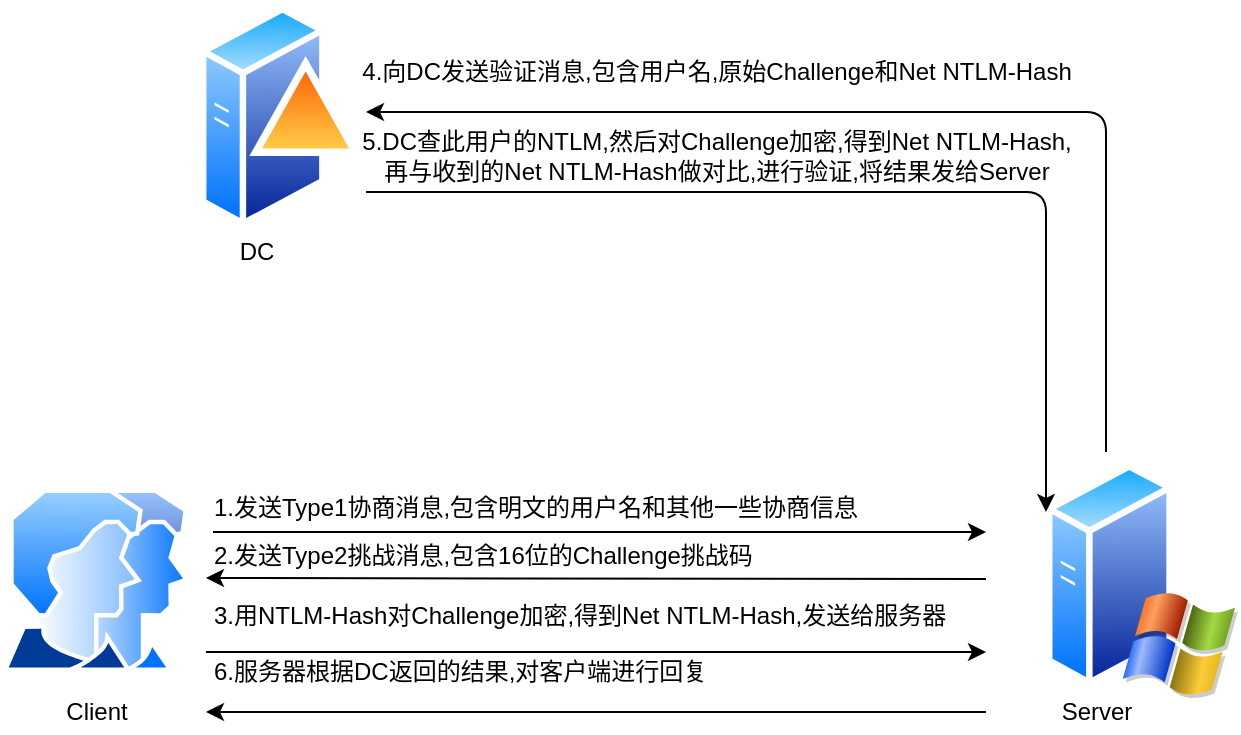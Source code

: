 <mxfile version="13.0.3" type="device"><diagram id="vSAnCLlnnA4Ig6w-tTLH" name="第 1 页"><mxGraphModel dx="1086" dy="1975" grid="1" gridSize="10" guides="1" tooltips="1" connect="1" arrows="1" fold="1" page="1" pageScale="1" pageWidth="827" pageHeight="1169" math="0" shadow="0"><root><mxCell id="0"/><mxCell id="1" parent="0"/><mxCell id="TybMKcS1hFFdlkQ_7YXo-3" value="" style="aspect=fixed;perimeter=ellipsePerimeter;html=1;align=center;shadow=0;dashed=0;spacingTop=3;image;image=img/lib/active_directory/windows_server_2.svg;" parent="1" vertex="1"><mxGeometry x="600" y="124.17" width="96" height="120" as="geometry"/></mxCell><mxCell id="TybMKcS1hFFdlkQ_7YXo-6" value="" style="aspect=fixed;perimeter=ellipsePerimeter;html=1;align=center;shadow=0;dashed=0;spacingTop=3;image;image=img/lib/active_directory/user_accounts.svg;" parent="1" vertex="1"><mxGeometry x="77.74" y="138.33" width="94.51" height="91.67" as="geometry"/></mxCell><mxCell id="TybMKcS1hFFdlkQ_7YXo-7" value="Client" style="text;html=1;align=center;verticalAlign=middle;resizable=0;points=[];autosize=1;" parent="1" vertex="1"><mxGeometry x="100" y="240" width="50" height="20" as="geometry"/></mxCell><mxCell id="TybMKcS1hFFdlkQ_7YXo-8" value="Server" style="text;html=1;align=center;verticalAlign=middle;resizable=0;points=[];autosize=1;" parent="1" vertex="1"><mxGeometry x="600" y="240" width="50" height="20" as="geometry"/></mxCell><mxCell id="TybMKcS1hFFdlkQ_7YXo-9" value="" style="endArrow=classic;html=1;" parent="1" edge="1"><mxGeometry width="50" height="50" relative="1" as="geometry"><mxPoint x="183.5" y="160" as="sourcePoint"/><mxPoint x="570" y="160" as="targetPoint"/></mxGeometry></mxCell><mxCell id="TybMKcS1hFFdlkQ_7YXo-10" value="" style="endArrow=classic;html=1;" parent="1" edge="1"><mxGeometry width="50" height="50" relative="1" as="geometry"><mxPoint x="570" y="183.5" as="sourcePoint"/><mxPoint x="180" y="183" as="targetPoint"/></mxGeometry></mxCell><mxCell id="TybMKcS1hFFdlkQ_7YXo-11" value="" style="endArrow=classic;html=1;" parent="1" edge="1"><mxGeometry width="50" height="50" relative="1" as="geometry"><mxPoint x="180" y="220" as="sourcePoint"/><mxPoint x="570" y="220" as="targetPoint"/></mxGeometry></mxCell><mxCell id="TybMKcS1hFFdlkQ_7YXo-12" value="" style="endArrow=classic;html=1;" parent="1" edge="1"><mxGeometry width="50" height="50" relative="1" as="geometry"><mxPoint x="570" y="250" as="sourcePoint"/><mxPoint x="180" y="250" as="targetPoint"/></mxGeometry></mxCell><mxCell id="TybMKcS1hFFdlkQ_7YXo-13" value="1.发送Type1协商消息,包含明文的用户名和其他一些协商信息" style="text;html=1;align=left;verticalAlign=middle;resizable=0;points=[];autosize=1;" parent="1" vertex="1"><mxGeometry x="182" y="138" width="340" height="20" as="geometry"/></mxCell><mxCell id="TybMKcS1hFFdlkQ_7YXo-14" value="2.发送Type2挑战消息,包含16位的Challenge挑战码" style="text;html=1;align=left;verticalAlign=middle;resizable=0;points=[];autosize=1;" parent="1" vertex="1"><mxGeometry x="182" y="162" width="280" height="20" as="geometry"/></mxCell><mxCell id="TybMKcS1hFFdlkQ_7YXo-15" value="3.用NTLM-Hash对Challenge加密,得到Net NTLM-Hash,发送给服务器" style="text;html=1;align=left;verticalAlign=middle;resizable=0;points=[];autosize=1;" parent="1" vertex="1"><mxGeometry x="182" y="192" width="380" height="20" as="geometry"/></mxCell><mxCell id="TybMKcS1hFFdlkQ_7YXo-17" value="6.服务器根据DC返回的结果,对客户端进行回复" style="text;html=1;align=left;verticalAlign=middle;resizable=0;points=[];autosize=1;" parent="1" vertex="1"><mxGeometry x="182" y="220" width="260" height="20" as="geometry"/></mxCell><mxCell id="LSIMeUabdG1vit-k1CEk-1" value="" style="aspect=fixed;perimeter=ellipsePerimeter;html=1;align=center;shadow=0;dashed=0;spacingTop=3;image;image=img/lib/active_directory/domain_controller.svg;" parent="1" vertex="1"><mxGeometry x="177" y="-105.71" width="81" height="115.71" as="geometry"/></mxCell><mxCell id="LSIMeUabdG1vit-k1CEk-4" value="" style="endArrow=classic;html=1;" parent="1" edge="1"><mxGeometry width="50" height="50" relative="1" as="geometry"><mxPoint x="630" y="120" as="sourcePoint"/><mxPoint x="260" y="-50" as="targetPoint"/><Array as="points"><mxPoint x="630" y="-50"/></Array></mxGeometry></mxCell><mxCell id="LSIMeUabdG1vit-k1CEk-5" value="" style="endArrow=classic;html=1;" parent="1" edge="1"><mxGeometry width="50" height="50" relative="1" as="geometry"><mxPoint x="260" y="-10" as="sourcePoint"/><mxPoint x="600" y="150" as="targetPoint"/><Array as="points"><mxPoint x="600" y="-10"/></Array></mxGeometry></mxCell><mxCell id="LSIMeUabdG1vit-k1CEk-6" value="4.向DC发送验证消息,包含用户名,原始Challenge和Net NTLM-Hash" style="text;html=1;align=center;verticalAlign=middle;resizable=0;points=[];autosize=1;rotation=0;" parent="1" vertex="1"><mxGeometry x="250" y="-80" width="370" height="20" as="geometry"/></mxCell><mxCell id="LSIMeUabdG1vit-k1CEk-8" value="5.DC查此用户的NTLM,然后对Challenge加密,得到Net NTLM-Hash,&lt;br&gt;再与收到的Net NTLM-Hash做对比,进行验证,将结果发给Server" style="text;html=1;align=center;verticalAlign=middle;resizable=0;points=[];autosize=1;rotation=0;" parent="1" vertex="1"><mxGeometry x="250" y="-43" width="370" height="30" as="geometry"/></mxCell><mxCell id="LSIMeUabdG1vit-k1CEk-9" value="DC" style="text;html=1;align=center;verticalAlign=middle;resizable=0;points=[];autosize=1;" parent="1" vertex="1"><mxGeometry x="190" y="10" width="30" height="20" as="geometry"/></mxCell></root></mxGraphModel></diagram></mxfile>